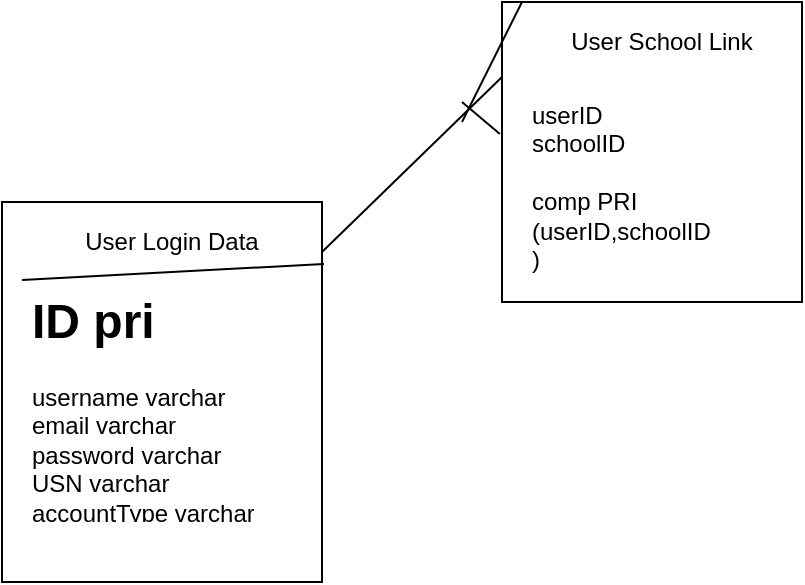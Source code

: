 <mxfile version="11.2.8" type="device" pages="1"><diagram id="NNWQaG4iJaKCxHu6o5cA" name="Page-1"><mxGraphModel dx="1422" dy="713" grid="1" gridSize="10" guides="1" tooltips="1" connect="1" arrows="1" fold="1" page="1" pageScale="1" pageWidth="827" pageHeight="1169" math="0" shadow="0"><root><mxCell id="0"/><mxCell id="1" parent="0"/><mxCell id="g8PTsE-OIGcNzS2NUFYG-1" value="" style="rounded=0;whiteSpace=wrap;html=1;" vertex="1" parent="1"><mxGeometry x="210" y="140" width="160" height="190" as="geometry"/></mxCell><mxCell id="g8PTsE-OIGcNzS2NUFYG-2" value="" style="endArrow=none;html=1;entryX=1.006;entryY=0.163;entryDx=0;entryDy=0;entryPerimeter=0;" edge="1" parent="1" target="g8PTsE-OIGcNzS2NUFYG-1"><mxGeometry width="50" height="50" relative="1" as="geometry"><mxPoint x="220" y="179" as="sourcePoint"/><mxPoint x="130" y="400" as="targetPoint"/><Array as="points"/></mxGeometry></mxCell><mxCell id="g8PTsE-OIGcNzS2NUFYG-3" value="User Login Data" style="text;html=1;strokeColor=none;fillColor=none;align=center;verticalAlign=middle;whiteSpace=wrap;rounded=0;" vertex="1" parent="1"><mxGeometry x="230" y="150" width="130" height="20" as="geometry"/></mxCell><mxCell id="g8PTsE-OIGcNzS2NUFYG-5" value="&lt;h1&gt;ID pri&lt;/h1&gt;&lt;div&gt;username varchar&lt;/div&gt;&lt;div&gt;email varchar&lt;/div&gt;&lt;div&gt;password varchar&amp;nbsp;&lt;/div&gt;&lt;div&gt;USN varchar&lt;/div&gt;&lt;div&gt;accountType varchar&lt;/div&gt;" style="text;html=1;strokeColor=none;fillColor=none;spacing=5;spacingTop=-20;whiteSpace=wrap;overflow=hidden;rounded=0;" vertex="1" parent="1"><mxGeometry x="220" y="180" width="190" height="120" as="geometry"/></mxCell><mxCell id="g8PTsE-OIGcNzS2NUFYG-7" value="" style="rounded=0;whiteSpace=wrap;html=1;" vertex="1" parent="1"><mxGeometry x="460" y="40" width="150" height="150" as="geometry"/></mxCell><mxCell id="g8PTsE-OIGcNzS2NUFYG-8" value="User School Link" style="text;html=1;strokeColor=none;fillColor=none;align=center;verticalAlign=middle;whiteSpace=wrap;rounded=0;" vertex="1" parent="1"><mxGeometry x="480" y="50" width="120" height="20" as="geometry"/></mxCell><mxCell id="g8PTsE-OIGcNzS2NUFYG-9" value="userID&lt;br&gt;schoolID&lt;br&gt;&lt;br&gt;comp PRI (userID,schoolID&lt;br&gt;)" style="text;html=1;strokeColor=none;fillColor=none;spacing=5;spacingTop=-20;whiteSpace=wrap;overflow=hidden;rounded=0;" vertex="1" parent="1"><mxGeometry x="470" y="100" width="130" height="120" as="geometry"/></mxCell><mxCell id="g8PTsE-OIGcNzS2NUFYG-11" value="" style="endArrow=none;html=1;entryX=0;entryY=0.25;entryDx=0;entryDy=0;" edge="1" parent="1" target="g8PTsE-OIGcNzS2NUFYG-7"><mxGeometry width="50" height="50" relative="1" as="geometry"><mxPoint x="370" y="165" as="sourcePoint"/><mxPoint x="420" y="115" as="targetPoint"/></mxGeometry></mxCell><mxCell id="g8PTsE-OIGcNzS2NUFYG-12" value="" style="endArrow=none;html=1;" edge="1" parent="1"><mxGeometry width="50" height="50" relative="1" as="geometry"><mxPoint x="440" y="100" as="sourcePoint"/><mxPoint x="470" y="40" as="targetPoint"/></mxGeometry></mxCell><mxCell id="g8PTsE-OIGcNzS2NUFYG-13" value="" style="endArrow=none;html=1;entryX=-0.007;entryY=0.44;entryDx=0;entryDy=0;entryPerimeter=0;" edge="1" parent="1" target="g8PTsE-OIGcNzS2NUFYG-7"><mxGeometry width="50" height="50" relative="1" as="geometry"><mxPoint x="440" y="90" as="sourcePoint"/><mxPoint x="480" y="75" as="targetPoint"/></mxGeometry></mxCell></root></mxGraphModel></diagram></mxfile>